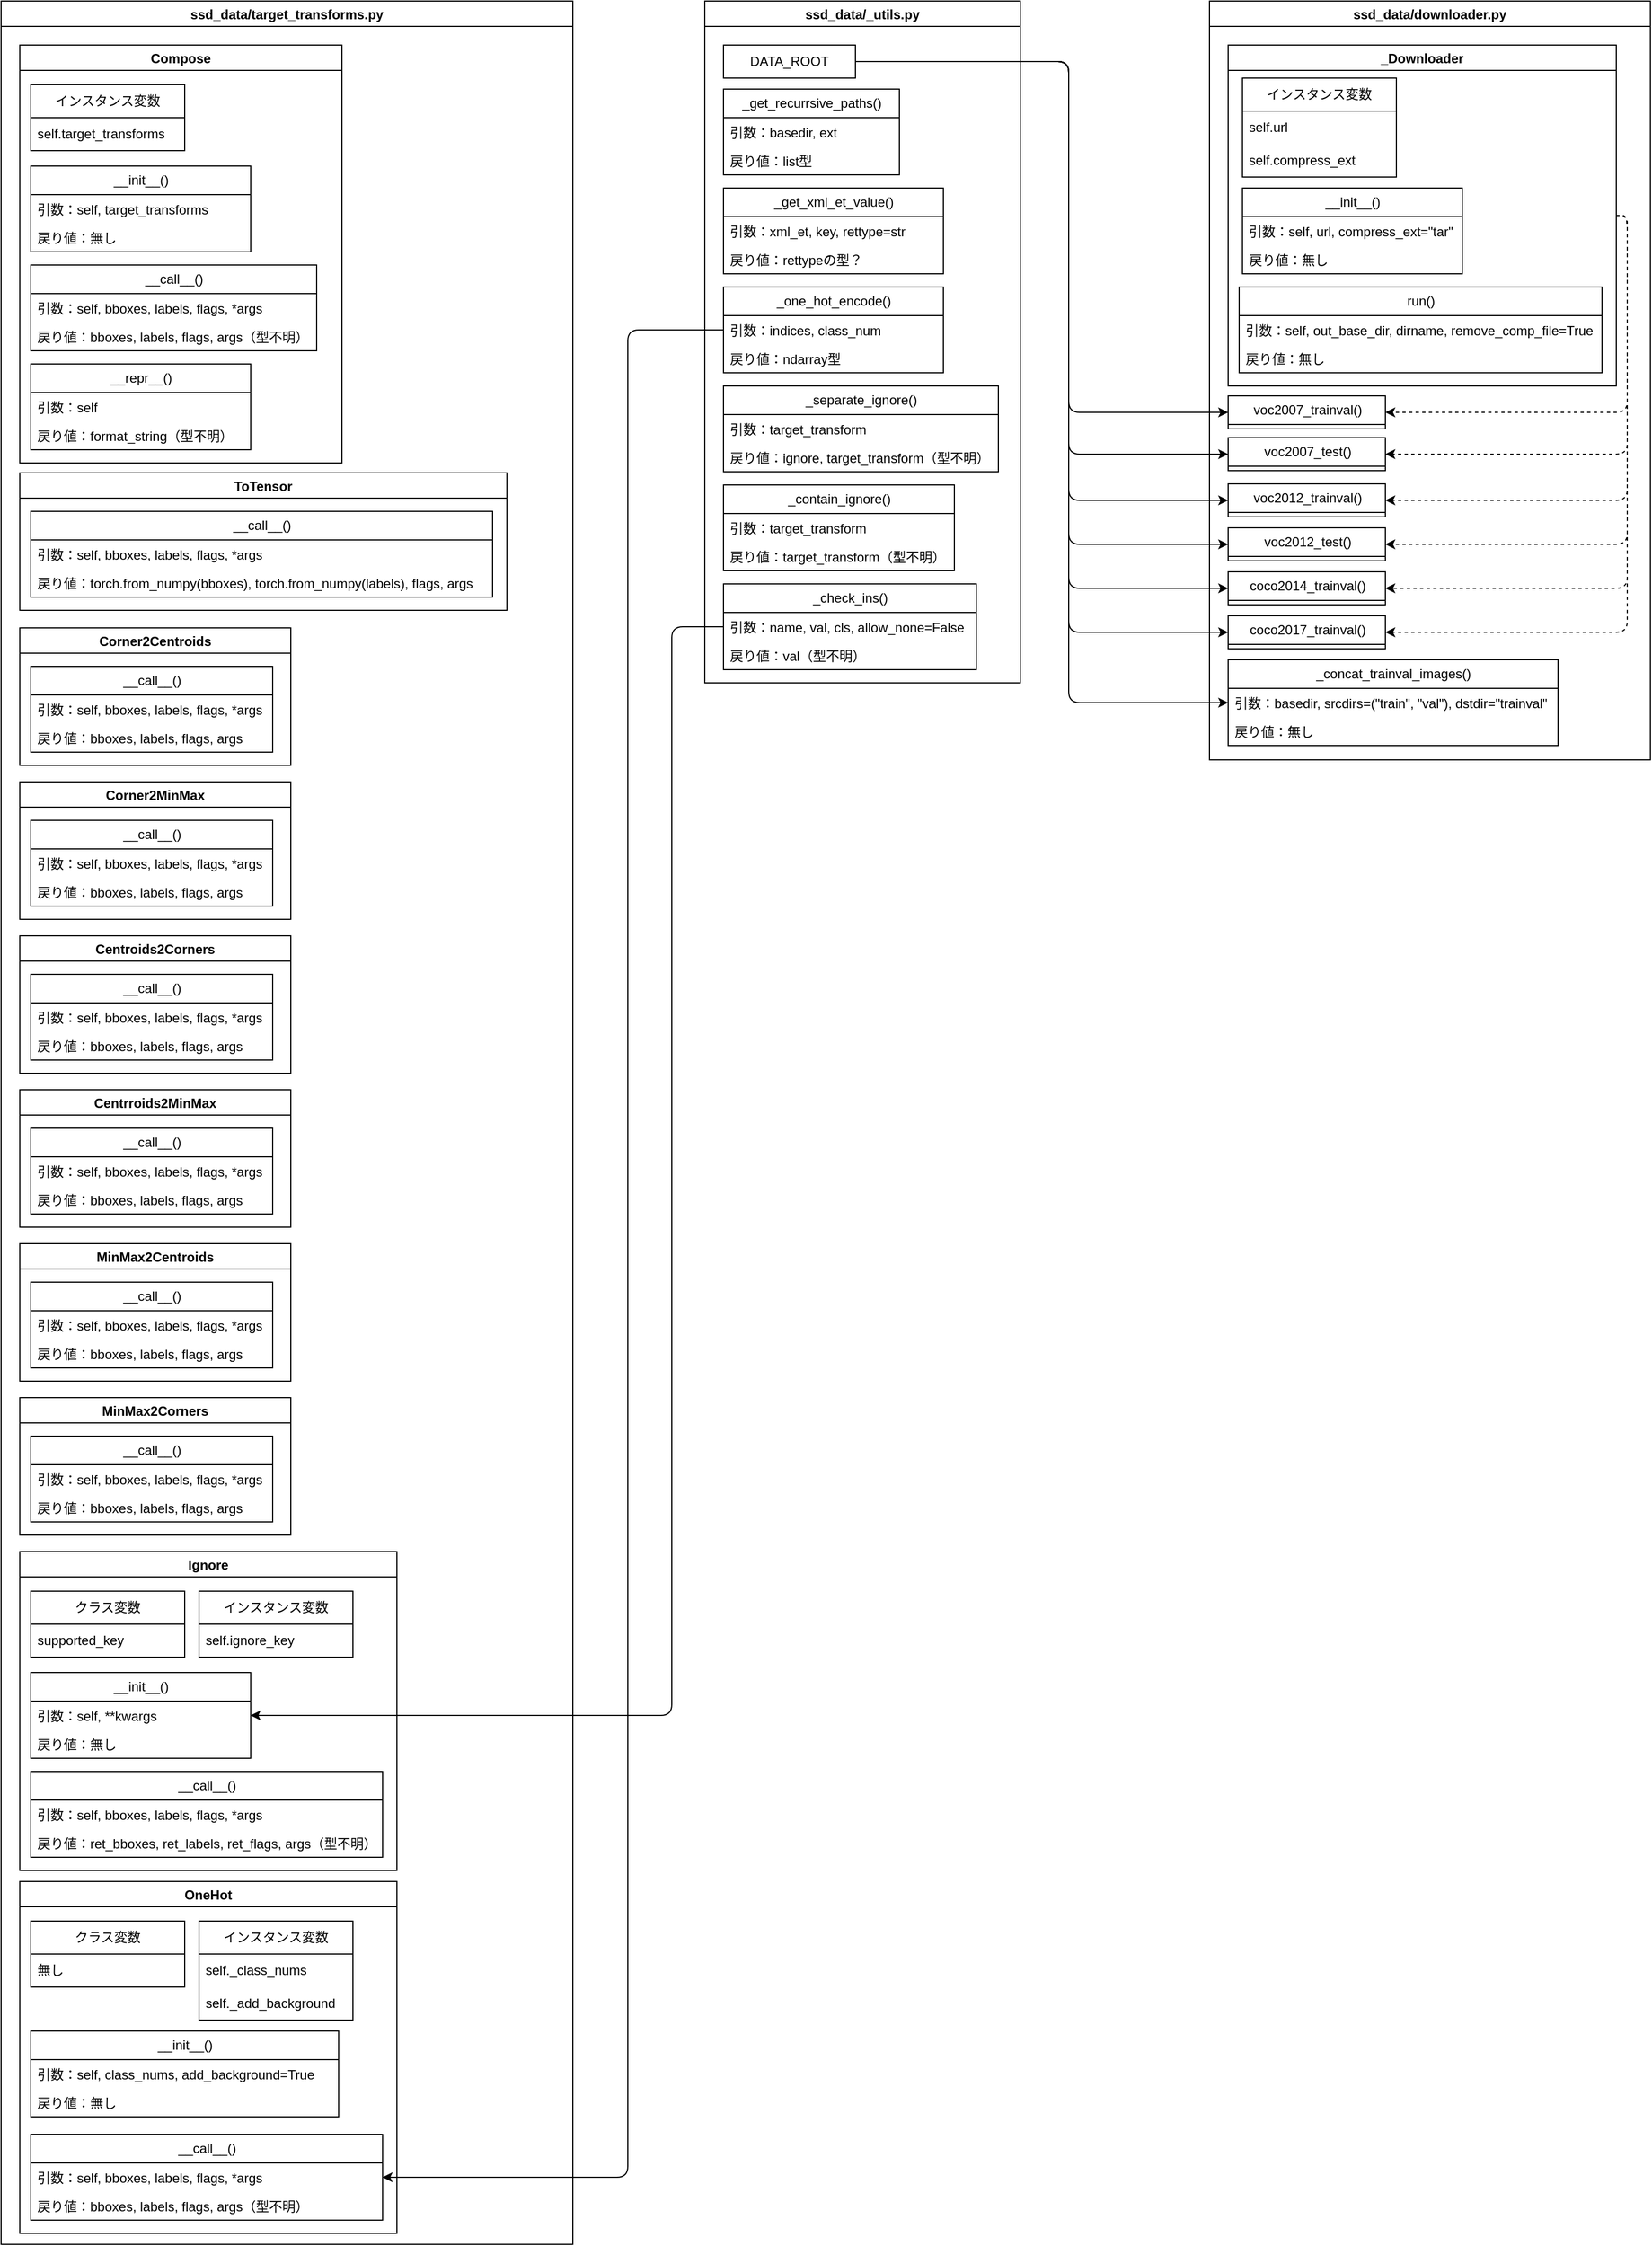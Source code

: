 <mxfile>
    <diagram id="M_tZ1sNpKZ7psepA_V3U" name="ページ1">
        <mxGraphModel dx="4055" dy="2258" grid="1" gridSize="10" guides="1" tooltips="1" connect="1" arrows="1" fold="1" page="0" pageScale="1" pageWidth="827" pageHeight="1169" math="0" shadow="0">
            <root>
                <mxCell id="0"/>
                <mxCell id="1" parent="0"/>
                <mxCell id="56" value="ssd_data/_utils.py" style="swimlane;" parent="1" vertex="1">
                    <mxGeometry x="-640" y="30" width="287" height="620" as="geometry"/>
                </mxCell>
                <mxCell id="64" value="DATA_ROOT" style="rounded=0;whiteSpace=wrap;html=1;" parent="56" vertex="1">
                    <mxGeometry x="17" y="40" width="120" height="30" as="geometry"/>
                </mxCell>
                <mxCell id="58" value="_get_recurrsive_paths()" style="swimlane;fontStyle=0;childLayout=stackLayout;horizontal=1;startSize=26;fillColor=none;horizontalStack=0;resizeParent=1;resizeParentMax=0;resizeLast=0;collapsible=1;marginBottom=0;html=1;" parent="56" vertex="1">
                    <mxGeometry x="17" y="80" width="160" height="78" as="geometry"/>
                </mxCell>
                <mxCell id="59" value="引数：basedir, ext" style="text;strokeColor=none;fillColor=none;align=left;verticalAlign=top;spacingLeft=4;spacingRight=4;overflow=hidden;rotatable=0;points=[[0,0.5],[1,0.5]];portConstraint=eastwest;whiteSpace=wrap;html=1;" parent="58" vertex="1">
                    <mxGeometry y="26" width="160" height="26" as="geometry"/>
                </mxCell>
                <mxCell id="60" value="戻り値：list型" style="text;strokeColor=none;fillColor=none;align=left;verticalAlign=top;spacingLeft=4;spacingRight=4;overflow=hidden;rotatable=0;points=[[0,0.5],[1,0.5]];portConstraint=eastwest;whiteSpace=wrap;html=1;" parent="58" vertex="1">
                    <mxGeometry y="52" width="160" height="26" as="geometry"/>
                </mxCell>
                <mxCell id="65" value="_get_xml_et_value()" style="swimlane;fontStyle=0;childLayout=stackLayout;horizontal=1;startSize=26;fillColor=none;horizontalStack=0;resizeParent=1;resizeParentMax=0;resizeLast=0;collapsible=1;marginBottom=0;html=1;" parent="56" vertex="1">
                    <mxGeometry x="17" y="170" width="200" height="78" as="geometry"/>
                </mxCell>
                <mxCell id="66" value="引数：xml_et, key, rettype=str" style="text;strokeColor=none;fillColor=none;align=left;verticalAlign=top;spacingLeft=4;spacingRight=4;overflow=hidden;rotatable=0;points=[[0,0.5],[1,0.5]];portConstraint=eastwest;whiteSpace=wrap;html=1;" parent="65" vertex="1">
                    <mxGeometry y="26" width="200" height="26" as="geometry"/>
                </mxCell>
                <mxCell id="67" value="戻り値：rettypeの型？" style="text;strokeColor=none;fillColor=none;align=left;verticalAlign=top;spacingLeft=4;spacingRight=4;overflow=hidden;rotatable=0;points=[[0,0.5],[1,0.5]];portConstraint=eastwest;whiteSpace=wrap;html=1;" parent="65" vertex="1">
                    <mxGeometry y="52" width="200" height="26" as="geometry"/>
                </mxCell>
                <mxCell id="68" value="_one_hot_encode()" style="swimlane;fontStyle=0;childLayout=stackLayout;horizontal=1;startSize=26;fillColor=none;horizontalStack=0;resizeParent=1;resizeParentMax=0;resizeLast=0;collapsible=1;marginBottom=0;html=1;" parent="56" vertex="1">
                    <mxGeometry x="17" y="260" width="200" height="78" as="geometry"/>
                </mxCell>
                <mxCell id="69" value="引数：indices, class_num" style="text;strokeColor=none;fillColor=none;align=left;verticalAlign=top;spacingLeft=4;spacingRight=4;overflow=hidden;rotatable=0;points=[[0,0.5],[1,0.5]];portConstraint=eastwest;whiteSpace=wrap;html=1;" parent="68" vertex="1">
                    <mxGeometry y="26" width="200" height="26" as="geometry"/>
                </mxCell>
                <mxCell id="70" value="戻り値：ndarray型" style="text;strokeColor=none;fillColor=none;align=left;verticalAlign=top;spacingLeft=4;spacingRight=4;overflow=hidden;rotatable=0;points=[[0,0.5],[1,0.5]];portConstraint=eastwest;whiteSpace=wrap;html=1;" parent="68" vertex="1">
                    <mxGeometry y="52" width="200" height="26" as="geometry"/>
                </mxCell>
                <mxCell id="71" value="_separate_ignore()" style="swimlane;fontStyle=0;childLayout=stackLayout;horizontal=1;startSize=26;fillColor=none;horizontalStack=0;resizeParent=1;resizeParentMax=0;resizeLast=0;collapsible=1;marginBottom=0;html=1;" parent="56" vertex="1">
                    <mxGeometry x="17" y="350" width="250" height="78" as="geometry"/>
                </mxCell>
                <mxCell id="72" value="引数：target_transform" style="text;strokeColor=none;fillColor=none;align=left;verticalAlign=top;spacingLeft=4;spacingRight=4;overflow=hidden;rotatable=0;points=[[0,0.5],[1,0.5]];portConstraint=eastwest;whiteSpace=wrap;html=1;" parent="71" vertex="1">
                    <mxGeometry y="26" width="250" height="26" as="geometry"/>
                </mxCell>
                <mxCell id="73" value="戻り値：ignore, target_transform（型不明）" style="text;strokeColor=none;fillColor=none;align=left;verticalAlign=top;spacingLeft=4;spacingRight=4;overflow=hidden;rotatable=0;points=[[0,0.5],[1,0.5]];portConstraint=eastwest;whiteSpace=wrap;html=1;" parent="71" vertex="1">
                    <mxGeometry y="52" width="250" height="26" as="geometry"/>
                </mxCell>
                <mxCell id="74" value="_contain_ignore()" style="swimlane;fontStyle=0;childLayout=stackLayout;horizontal=1;startSize=26;fillColor=none;horizontalStack=0;resizeParent=1;resizeParentMax=0;resizeLast=0;collapsible=1;marginBottom=0;html=1;" parent="56" vertex="1">
                    <mxGeometry x="17" y="440" width="210" height="78" as="geometry"/>
                </mxCell>
                <mxCell id="75" value="引数：target_transform" style="text;strokeColor=none;fillColor=none;align=left;verticalAlign=top;spacingLeft=4;spacingRight=4;overflow=hidden;rotatable=0;points=[[0,0.5],[1,0.5]];portConstraint=eastwest;whiteSpace=wrap;html=1;" parent="74" vertex="1">
                    <mxGeometry y="26" width="210" height="26" as="geometry"/>
                </mxCell>
                <mxCell id="76" value="戻り値：target_transform（型不明）" style="text;strokeColor=none;fillColor=none;align=left;verticalAlign=top;spacingLeft=4;spacingRight=4;overflow=hidden;rotatable=0;points=[[0,0.5],[1,0.5]];portConstraint=eastwest;whiteSpace=wrap;html=1;" parent="74" vertex="1">
                    <mxGeometry y="52" width="210" height="26" as="geometry"/>
                </mxCell>
                <mxCell id="77" value="_check_ins()" style="swimlane;fontStyle=0;childLayout=stackLayout;horizontal=1;startSize=26;fillColor=none;horizontalStack=0;resizeParent=1;resizeParentMax=0;resizeLast=0;collapsible=1;marginBottom=0;html=1;" parent="56" vertex="1">
                    <mxGeometry x="17" y="530" width="230" height="78" as="geometry"/>
                </mxCell>
                <mxCell id="78" value="引数：name, val, cls, allow_none=False" style="text;strokeColor=none;fillColor=none;align=left;verticalAlign=top;spacingLeft=4;spacingRight=4;overflow=hidden;rotatable=0;points=[[0,0.5],[1,0.5]];portConstraint=eastwest;whiteSpace=wrap;html=1;" parent="77" vertex="1">
                    <mxGeometry y="26" width="230" height="26" as="geometry"/>
                </mxCell>
                <mxCell id="79" value="戻り値：val（型不明）" style="text;strokeColor=none;fillColor=none;align=left;verticalAlign=top;spacingLeft=4;spacingRight=4;overflow=hidden;rotatable=0;points=[[0,0.5],[1,0.5]];portConstraint=eastwest;whiteSpace=wrap;html=1;" parent="77" vertex="1">
                    <mxGeometry y="52" width="230" height="26" as="geometry"/>
                </mxCell>
                <mxCell id="251" style="edgeStyle=elbowEdgeStyle;html=1;exitX=0;exitY=0.5;exitDx=0;exitDy=0;entryX=1;entryY=0.5;entryDx=0;entryDy=0;" edge="1" parent="1" source="78" target="226">
                    <mxGeometry relative="1" as="geometry">
                        <Array as="points">
                            <mxPoint x="-670" y="1080"/>
                        </Array>
                    </mxGeometry>
                </mxCell>
                <mxCell id="80" value="ssd_data/downloader.py" style="swimlane;" vertex="1" parent="1">
                    <mxGeometry x="-181" y="30" width="401" height="690" as="geometry"/>
                </mxCell>
                <mxCell id="114" style="edgeStyle=orthogonalEdgeStyle;html=1;exitX=1;exitY=0.5;exitDx=0;exitDy=0;entryX=1;entryY=0.5;entryDx=0;entryDy=0;dashed=1;" edge="1" parent="80" source="81" target="93">
                    <mxGeometry relative="1" as="geometry"/>
                </mxCell>
                <mxCell id="120" style="edgeStyle=orthogonalEdgeStyle;html=1;exitX=1;exitY=0.5;exitDx=0;exitDy=0;entryX=1;entryY=0.5;entryDx=0;entryDy=0;dashed=1;" edge="1" parent="80" source="81" target="105">
                    <mxGeometry relative="1" as="geometry"/>
                </mxCell>
                <mxCell id="121" style="edgeStyle=orthogonalEdgeStyle;html=1;exitX=1;exitY=0.5;exitDx=0;exitDy=0;entryX=1;entryY=0.5;entryDx=0;entryDy=0;dashed=1;" edge="1" parent="80" source="81" target="108">
                    <mxGeometry relative="1" as="geometry"/>
                </mxCell>
                <mxCell id="81" value="_Downloader" style="swimlane;" vertex="1" parent="80">
                    <mxGeometry x="17" y="40" width="353" height="310" as="geometry"/>
                </mxCell>
                <mxCell id="82" value="__init__()" style="swimlane;fontStyle=0;childLayout=stackLayout;horizontal=1;startSize=26;fillColor=none;horizontalStack=0;resizeParent=1;resizeParentMax=0;resizeLast=0;collapsible=1;marginBottom=0;html=1;" vertex="1" parent="81">
                    <mxGeometry x="13" y="130" width="200" height="78" as="geometry"/>
                </mxCell>
                <mxCell id="83" value="引数：self, url, compress_ext=&quot;tar&quot;" style="text;strokeColor=none;fillColor=none;align=left;verticalAlign=top;spacingLeft=4;spacingRight=4;overflow=hidden;rotatable=0;points=[[0,0.5],[1,0.5]];portConstraint=eastwest;whiteSpace=wrap;html=1;" vertex="1" parent="82">
                    <mxGeometry y="26" width="200" height="26" as="geometry"/>
                </mxCell>
                <mxCell id="84" value="戻り値：無し" style="text;strokeColor=none;fillColor=none;align=left;verticalAlign=top;spacingLeft=4;spacingRight=4;overflow=hidden;rotatable=0;points=[[0,0.5],[1,0.5]];portConstraint=eastwest;whiteSpace=wrap;html=1;" vertex="1" parent="82">
                    <mxGeometry y="52" width="200" height="26" as="geometry"/>
                </mxCell>
                <mxCell id="85" value="run()" style="swimlane;fontStyle=0;childLayout=stackLayout;horizontal=1;startSize=26;fillColor=none;horizontalStack=0;resizeParent=1;resizeParentMax=0;resizeLast=0;collapsible=1;marginBottom=0;html=1;" vertex="1" parent="81">
                    <mxGeometry x="10" y="220" width="330" height="78" as="geometry"/>
                </mxCell>
                <mxCell id="86" value="引数：self, out_base_dir, dirname, remove_comp_file=True" style="text;strokeColor=none;fillColor=none;align=left;verticalAlign=top;spacingLeft=4;spacingRight=4;overflow=hidden;rotatable=0;points=[[0,0.5],[1,0.5]];portConstraint=eastwest;whiteSpace=wrap;html=1;" vertex="1" parent="85">
                    <mxGeometry y="26" width="330" height="26" as="geometry"/>
                </mxCell>
                <mxCell id="87" value="戻り値：無し" style="text;strokeColor=none;fillColor=none;align=left;verticalAlign=top;spacingLeft=4;spacingRight=4;overflow=hidden;rotatable=0;points=[[0,0.5],[1,0.5]];portConstraint=eastwest;whiteSpace=wrap;html=1;" vertex="1" parent="85">
                    <mxGeometry y="52" width="330" height="26" as="geometry"/>
                </mxCell>
                <mxCell id="168" value="インスタンス変数" style="swimlane;fontStyle=0;childLayout=stackLayout;horizontal=1;startSize=30;horizontalStack=0;resizeParent=1;resizeParentMax=0;resizeLast=0;collapsible=1;marginBottom=0;whiteSpace=wrap;html=1;" vertex="1" parent="81">
                    <mxGeometry x="13" y="30" width="140" height="90" as="geometry"/>
                </mxCell>
                <mxCell id="169" value="self.url" style="text;strokeColor=none;fillColor=none;align=left;verticalAlign=middle;spacingLeft=4;spacingRight=4;overflow=hidden;points=[[0,0.5],[1,0.5]];portConstraint=eastwest;rotatable=0;whiteSpace=wrap;html=1;" vertex="1" parent="168">
                    <mxGeometry y="30" width="140" height="30" as="geometry"/>
                </mxCell>
                <mxCell id="170" value="self.compress_ext" style="text;strokeColor=none;fillColor=none;align=left;verticalAlign=middle;spacingLeft=4;spacingRight=4;overflow=hidden;points=[[0,0.5],[1,0.5]];portConstraint=eastwest;rotatable=0;whiteSpace=wrap;html=1;" vertex="1" parent="168">
                    <mxGeometry y="60" width="140" height="30" as="geometry"/>
                </mxCell>
                <mxCell id="96" value="voc2007_test()" style="swimlane;fontStyle=0;childLayout=stackLayout;horizontal=1;startSize=26;fillColor=none;horizontalStack=0;resizeParent=1;resizeParentMax=0;resizeLast=0;collapsible=1;marginBottom=0;html=1;" vertex="1" collapsed="1" parent="80">
                    <mxGeometry x="17" y="397" width="143" height="30" as="geometry">
                        <mxRectangle x="-413" y="390" width="200" height="78" as="alternateBounds"/>
                    </mxGeometry>
                </mxCell>
                <mxCell id="97" value="引数：無し" style="text;strokeColor=none;fillColor=none;align=left;verticalAlign=top;spacingLeft=4;spacingRight=4;overflow=hidden;rotatable=0;points=[[0,0.5],[1,0.5]];portConstraint=eastwest;whiteSpace=wrap;html=1;" vertex="1" parent="96">
                    <mxGeometry y="26" width="200" height="26" as="geometry"/>
                </mxCell>
                <mxCell id="98" value="戻り値：無し" style="text;strokeColor=none;fillColor=none;align=left;verticalAlign=top;spacingLeft=4;spacingRight=4;overflow=hidden;rotatable=0;points=[[0,0.5],[1,0.5]];portConstraint=eastwest;whiteSpace=wrap;html=1;" vertex="1" parent="96">
                    <mxGeometry y="52" width="200" height="26" as="geometry"/>
                </mxCell>
                <mxCell id="99" value="voc2012_trainval()" style="swimlane;fontStyle=0;childLayout=stackLayout;horizontal=1;startSize=26;fillColor=none;horizontalStack=0;resizeParent=1;resizeParentMax=0;resizeLast=0;collapsible=1;marginBottom=0;html=1;" vertex="1" collapsed="1" parent="80">
                    <mxGeometry x="17" y="439" width="143" height="30" as="geometry">
                        <mxRectangle x="-413" y="390" width="200" height="78" as="alternateBounds"/>
                    </mxGeometry>
                </mxCell>
                <mxCell id="100" value="引数：無し" style="text;strokeColor=none;fillColor=none;align=left;verticalAlign=top;spacingLeft=4;spacingRight=4;overflow=hidden;rotatable=0;points=[[0,0.5],[1,0.5]];portConstraint=eastwest;whiteSpace=wrap;html=1;" vertex="1" parent="99">
                    <mxGeometry y="26" width="200" height="26" as="geometry"/>
                </mxCell>
                <mxCell id="101" value="戻り値：無し" style="text;strokeColor=none;fillColor=none;align=left;verticalAlign=top;spacingLeft=4;spacingRight=4;overflow=hidden;rotatable=0;points=[[0,0.5],[1,0.5]];portConstraint=eastwest;whiteSpace=wrap;html=1;" vertex="1" parent="99">
                    <mxGeometry y="52" width="200" height="26" as="geometry"/>
                </mxCell>
                <mxCell id="102" value="voc2012_test()" style="swimlane;fontStyle=0;childLayout=stackLayout;horizontal=1;startSize=26;fillColor=none;horizontalStack=0;resizeParent=1;resizeParentMax=0;resizeLast=0;collapsible=1;marginBottom=0;html=1;" vertex="1" collapsed="1" parent="80">
                    <mxGeometry x="17" y="479" width="143" height="30" as="geometry">
                        <mxRectangle x="-413" y="390" width="200" height="78" as="alternateBounds"/>
                    </mxGeometry>
                </mxCell>
                <mxCell id="103" value="引数：無し" style="text;strokeColor=none;fillColor=none;align=left;verticalAlign=top;spacingLeft=4;spacingRight=4;overflow=hidden;rotatable=0;points=[[0,0.5],[1,0.5]];portConstraint=eastwest;whiteSpace=wrap;html=1;" vertex="1" parent="102">
                    <mxGeometry y="26" width="200" height="26" as="geometry"/>
                </mxCell>
                <mxCell id="104" value="戻り値：無し" style="text;strokeColor=none;fillColor=none;align=left;verticalAlign=top;spacingLeft=4;spacingRight=4;overflow=hidden;rotatable=0;points=[[0,0.5],[1,0.5]];portConstraint=eastwest;whiteSpace=wrap;html=1;" vertex="1" parent="102">
                    <mxGeometry y="52" width="200" height="26" as="geometry"/>
                </mxCell>
                <mxCell id="105" value="coco2014_trainval()" style="swimlane;fontStyle=0;childLayout=stackLayout;horizontal=1;startSize=26;fillColor=none;horizontalStack=0;resizeParent=1;resizeParentMax=0;resizeLast=0;collapsible=1;marginBottom=0;html=1;" vertex="1" collapsed="1" parent="80">
                    <mxGeometry x="17" y="519" width="143" height="30" as="geometry">
                        <mxRectangle x="-413" y="390" width="200" height="78" as="alternateBounds"/>
                    </mxGeometry>
                </mxCell>
                <mxCell id="106" value="引数：無し" style="text;strokeColor=none;fillColor=none;align=left;verticalAlign=top;spacingLeft=4;spacingRight=4;overflow=hidden;rotatable=0;points=[[0,0.5],[1,0.5]];portConstraint=eastwest;whiteSpace=wrap;html=1;" vertex="1" parent="105">
                    <mxGeometry y="26" width="200" height="26" as="geometry"/>
                </mxCell>
                <mxCell id="107" value="戻り値：無し" style="text;strokeColor=none;fillColor=none;align=left;verticalAlign=top;spacingLeft=4;spacingRight=4;overflow=hidden;rotatable=0;points=[[0,0.5],[1,0.5]];portConstraint=eastwest;whiteSpace=wrap;html=1;" vertex="1" parent="105">
                    <mxGeometry y="52" width="200" height="26" as="geometry"/>
                </mxCell>
                <mxCell id="108" value="coco2017_trainval()" style="swimlane;fontStyle=0;childLayout=stackLayout;horizontal=1;startSize=26;fillColor=none;horizontalStack=0;resizeParent=1;resizeParentMax=0;resizeLast=0;collapsible=1;marginBottom=0;html=1;" vertex="1" collapsed="1" parent="80">
                    <mxGeometry x="17" y="559" width="143" height="30" as="geometry">
                        <mxRectangle x="-413" y="390" width="200" height="78" as="alternateBounds"/>
                    </mxGeometry>
                </mxCell>
                <mxCell id="109" value="引数：無し" style="text;strokeColor=none;fillColor=none;align=left;verticalAlign=top;spacingLeft=4;spacingRight=4;overflow=hidden;rotatable=0;points=[[0,0.5],[1,0.5]];portConstraint=eastwest;whiteSpace=wrap;html=1;" vertex="1" parent="108">
                    <mxGeometry y="26" width="200" height="26" as="geometry"/>
                </mxCell>
                <mxCell id="110" value="戻り値：無し" style="text;strokeColor=none;fillColor=none;align=left;verticalAlign=top;spacingLeft=4;spacingRight=4;overflow=hidden;rotatable=0;points=[[0,0.5],[1,0.5]];portConstraint=eastwest;whiteSpace=wrap;html=1;" vertex="1" parent="108">
                    <mxGeometry y="52" width="200" height="26" as="geometry"/>
                </mxCell>
                <mxCell id="111" value="_concat_trainval_images()" style="swimlane;fontStyle=0;childLayout=stackLayout;horizontal=1;startSize=26;fillColor=none;horizontalStack=0;resizeParent=1;resizeParentMax=0;resizeLast=0;collapsible=1;marginBottom=0;html=1;" vertex="1" parent="80">
                    <mxGeometry x="17" y="599" width="300" height="78" as="geometry">
                        <mxRectangle x="17" y="510" width="143" height="30" as="alternateBounds"/>
                    </mxGeometry>
                </mxCell>
                <mxCell id="112" value="引数：basedir, srcdirs=(&quot;train&quot;, &quot;val&quot;), dstdir=&quot;trainval&quot;" style="text;strokeColor=none;fillColor=none;align=left;verticalAlign=top;spacingLeft=4;spacingRight=4;overflow=hidden;rotatable=0;points=[[0,0.5],[1,0.5]];portConstraint=eastwest;whiteSpace=wrap;html=1;" vertex="1" parent="111">
                    <mxGeometry y="26" width="300" height="26" as="geometry"/>
                </mxCell>
                <mxCell id="113" value="戻り値：無し" style="text;strokeColor=none;fillColor=none;align=left;verticalAlign=top;spacingLeft=4;spacingRight=4;overflow=hidden;rotatable=0;points=[[0,0.5],[1,0.5]];portConstraint=eastwest;whiteSpace=wrap;html=1;" vertex="1" parent="111">
                    <mxGeometry y="52" width="300" height="26" as="geometry"/>
                </mxCell>
                <mxCell id="93" value="voc2007_trainval()" style="swimlane;fontStyle=0;childLayout=stackLayout;horizontal=1;startSize=26;fillColor=none;horizontalStack=0;resizeParent=1;resizeParentMax=0;resizeLast=0;collapsible=1;marginBottom=0;html=1;" vertex="1" collapsed="1" parent="80">
                    <mxGeometry x="17" y="359" width="143" height="30" as="geometry">
                        <mxRectangle x="-413" y="300" width="200" height="78" as="alternateBounds"/>
                    </mxGeometry>
                </mxCell>
                <mxCell id="94" value="引数：無し" style="text;strokeColor=none;fillColor=none;align=left;verticalAlign=top;spacingLeft=4;spacingRight=4;overflow=hidden;rotatable=0;points=[[0,0.5],[1,0.5]];portConstraint=eastwest;whiteSpace=wrap;html=1;" vertex="1" parent="93">
                    <mxGeometry y="26" width="200" height="26" as="geometry"/>
                </mxCell>
                <mxCell id="95" value="戻り値：無し" style="text;strokeColor=none;fillColor=none;align=left;verticalAlign=top;spacingLeft=4;spacingRight=4;overflow=hidden;rotatable=0;points=[[0,0.5],[1,0.5]];portConstraint=eastwest;whiteSpace=wrap;html=1;" vertex="1" parent="93">
                    <mxGeometry y="52" width="200" height="26" as="geometry"/>
                </mxCell>
                <mxCell id="115" style="edgeStyle=orthogonalEdgeStyle;html=1;exitX=1;exitY=0.5;exitDx=0;exitDy=0;entryX=1;entryY=0.5;entryDx=0;entryDy=0;dashed=1;" edge="1" parent="80" source="81" target="96">
                    <mxGeometry relative="1" as="geometry">
                        <mxPoint x="380" y="160" as="sourcePoint"/>
                        <mxPoint x="167" y="295" as="targetPoint"/>
                    </mxGeometry>
                </mxCell>
                <mxCell id="116" style="edgeStyle=orthogonalEdgeStyle;html=1;exitX=1;exitY=0.5;exitDx=0;exitDy=0;entryX=1;entryY=0.5;entryDx=0;entryDy=0;dashed=1;" edge="1" parent="80" source="81" target="99">
                    <mxGeometry relative="1" as="geometry">
                        <mxPoint x="380" y="160" as="sourcePoint"/>
                        <mxPoint x="170" y="333" as="targetPoint"/>
                    </mxGeometry>
                </mxCell>
                <mxCell id="117" style="edgeStyle=orthogonalEdgeStyle;html=1;exitX=1;exitY=0.5;exitDx=0;exitDy=0;entryX=1;entryY=0.5;entryDx=0;entryDy=0;dashed=1;" edge="1" parent="80" source="81" target="102">
                    <mxGeometry relative="1" as="geometry">
                        <mxPoint x="380" y="160" as="sourcePoint"/>
                        <mxPoint x="170" y="375" as="targetPoint"/>
                    </mxGeometry>
                </mxCell>
                <mxCell id="123" style="edgeStyle=elbowEdgeStyle;html=1;exitX=1;exitY=0.5;exitDx=0;exitDy=0;entryX=0;entryY=0.5;entryDx=0;entryDy=0;" edge="1" parent="1" source="64" target="93">
                    <mxGeometry relative="1" as="geometry">
                        <Array as="points">
                            <mxPoint x="-309" y="200"/>
                        </Array>
                    </mxGeometry>
                </mxCell>
                <mxCell id="124" style="edgeStyle=elbowEdgeStyle;html=1;exitX=1;exitY=0.5;exitDx=0;exitDy=0;entryX=0;entryY=0.5;entryDx=0;entryDy=0;" edge="1" parent="1" source="64" target="96">
                    <mxGeometry relative="1" as="geometry">
                        <Array as="points">
                            <mxPoint x="-309" y="240"/>
                        </Array>
                    </mxGeometry>
                </mxCell>
                <mxCell id="125" style="edgeStyle=elbowEdgeStyle;html=1;exitX=1;exitY=0.5;exitDx=0;exitDy=0;entryX=0;entryY=0.5;entryDx=0;entryDy=0;" edge="1" parent="1" source="64" target="99">
                    <mxGeometry relative="1" as="geometry">
                        <Array as="points">
                            <mxPoint x="-309" y="270"/>
                        </Array>
                    </mxGeometry>
                </mxCell>
                <mxCell id="127" style="edgeStyle=elbowEdgeStyle;html=1;exitX=1;exitY=0.5;exitDx=0;exitDy=0;entryX=0;entryY=0.5;entryDx=0;entryDy=0;" edge="1" parent="1" source="64" target="105">
                    <mxGeometry relative="1" as="geometry">
                        <Array as="points">
                            <mxPoint x="-309" y="280"/>
                        </Array>
                    </mxGeometry>
                </mxCell>
                <mxCell id="128" style="edgeStyle=elbowEdgeStyle;html=1;exitX=1;exitY=0.5;exitDx=0;exitDy=0;entryX=0;entryY=0.5;entryDx=0;entryDy=0;" edge="1" parent="1" source="64" target="108">
                    <mxGeometry relative="1" as="geometry">
                        <Array as="points">
                            <mxPoint x="-309" y="320"/>
                        </Array>
                    </mxGeometry>
                </mxCell>
                <mxCell id="129" style="edgeStyle=elbowEdgeStyle;html=1;exitX=1;exitY=0.5;exitDx=0;exitDy=0;entryX=0;entryY=0.5;entryDx=0;entryDy=0;" edge="1" parent="1" source="64" target="112">
                    <mxGeometry relative="1" as="geometry">
                        <Array as="points">
                            <mxPoint x="-309" y="330"/>
                        </Array>
                    </mxGeometry>
                </mxCell>
                <mxCell id="165" value="ssd_data/target_transforms.py" style="swimlane;" vertex="1" parent="1">
                    <mxGeometry x="-1280" y="30" width="520" height="2040" as="geometry"/>
                </mxCell>
                <mxCell id="166" value="Compose" style="swimlane;" vertex="1" parent="165">
                    <mxGeometry x="17" y="40" width="293" height="380" as="geometry"/>
                </mxCell>
                <mxCell id="172" value="__init__()" style="swimlane;fontStyle=0;childLayout=stackLayout;horizontal=1;startSize=26;fillColor=none;horizontalStack=0;resizeParent=1;resizeParentMax=0;resizeLast=0;collapsible=1;marginBottom=0;html=1;" vertex="1" parent="166">
                    <mxGeometry x="10" y="110" width="200" height="78" as="geometry"/>
                </mxCell>
                <mxCell id="173" value="引数：self, target_transforms" style="text;strokeColor=none;fillColor=none;align=left;verticalAlign=top;spacingLeft=4;spacingRight=4;overflow=hidden;rotatable=0;points=[[0,0.5],[1,0.5]];portConstraint=eastwest;whiteSpace=wrap;html=1;" vertex="1" parent="172">
                    <mxGeometry y="26" width="200" height="26" as="geometry"/>
                </mxCell>
                <mxCell id="174" value="戻り値：無し" style="text;strokeColor=none;fillColor=none;align=left;verticalAlign=top;spacingLeft=4;spacingRight=4;overflow=hidden;rotatable=0;points=[[0,0.5],[1,0.5]];portConstraint=eastwest;whiteSpace=wrap;html=1;" vertex="1" parent="172">
                    <mxGeometry y="52" width="200" height="26" as="geometry"/>
                </mxCell>
                <mxCell id="175" value="インスタンス変数" style="swimlane;fontStyle=0;childLayout=stackLayout;horizontal=1;startSize=30;horizontalStack=0;resizeParent=1;resizeParentMax=0;resizeLast=0;collapsible=1;marginBottom=0;whiteSpace=wrap;html=1;" vertex="1" parent="166">
                    <mxGeometry x="10" y="36" width="140" height="60" as="geometry"/>
                </mxCell>
                <mxCell id="176" value="self.target_transforms" style="text;strokeColor=none;fillColor=none;align=left;verticalAlign=middle;spacingLeft=4;spacingRight=4;overflow=hidden;points=[[0,0.5],[1,0.5]];portConstraint=eastwest;rotatable=0;whiteSpace=wrap;html=1;" vertex="1" parent="175">
                    <mxGeometry y="30" width="140" height="30" as="geometry"/>
                </mxCell>
                <mxCell id="182" value="__repr__()" style="swimlane;fontStyle=0;childLayout=stackLayout;horizontal=1;startSize=26;fillColor=none;horizontalStack=0;resizeParent=1;resizeParentMax=0;resizeLast=0;collapsible=1;marginBottom=0;html=1;" vertex="1" parent="166">
                    <mxGeometry x="10" y="290" width="200" height="78" as="geometry"/>
                </mxCell>
                <mxCell id="183" value="引数：self" style="text;strokeColor=none;fillColor=none;align=left;verticalAlign=top;spacingLeft=4;spacingRight=4;overflow=hidden;rotatable=0;points=[[0,0.5],[1,0.5]];portConstraint=eastwest;whiteSpace=wrap;html=1;" vertex="1" parent="182">
                    <mxGeometry y="26" width="200" height="26" as="geometry"/>
                </mxCell>
                <mxCell id="184" value="戻り値：format_string（型不明）" style="text;strokeColor=none;fillColor=none;align=left;verticalAlign=top;spacingLeft=4;spacingRight=4;overflow=hidden;rotatable=0;points=[[0,0.5],[1,0.5]];portConstraint=eastwest;whiteSpace=wrap;html=1;" vertex="1" parent="182">
                    <mxGeometry y="52" width="200" height="26" as="geometry"/>
                </mxCell>
                <mxCell id="179" value="__call__()" style="swimlane;fontStyle=0;childLayout=stackLayout;horizontal=1;startSize=26;fillColor=none;horizontalStack=0;resizeParent=1;resizeParentMax=0;resizeLast=0;collapsible=1;marginBottom=0;html=1;" vertex="1" parent="166">
                    <mxGeometry x="10" y="200" width="260" height="78" as="geometry"/>
                </mxCell>
                <mxCell id="180" value="引数：self, bboxes, labels, flags, *args" style="text;strokeColor=none;fillColor=none;align=left;verticalAlign=top;spacingLeft=4;spacingRight=4;overflow=hidden;rotatable=0;points=[[0,0.5],[1,0.5]];portConstraint=eastwest;whiteSpace=wrap;html=1;" vertex="1" parent="179">
                    <mxGeometry y="26" width="260" height="26" as="geometry"/>
                </mxCell>
                <mxCell id="181" value="戻り値：bboxes, labels, flags, args（型不明）" style="text;strokeColor=none;fillColor=none;align=left;verticalAlign=top;spacingLeft=4;spacingRight=4;overflow=hidden;rotatable=0;points=[[0,0.5],[1,0.5]];portConstraint=eastwest;whiteSpace=wrap;html=1;" vertex="1" parent="179">
                    <mxGeometry y="52" width="260" height="26" as="geometry"/>
                </mxCell>
                <mxCell id="185" value="ToTensor" style="swimlane;" vertex="1" parent="165">
                    <mxGeometry x="17" y="429" width="443" height="125" as="geometry"/>
                </mxCell>
                <mxCell id="186" value="__call__()" style="swimlane;fontStyle=0;childLayout=stackLayout;horizontal=1;startSize=26;fillColor=none;horizontalStack=0;resizeParent=1;resizeParentMax=0;resizeLast=0;collapsible=1;marginBottom=0;html=1;" vertex="1" parent="185">
                    <mxGeometry x="10" y="35" width="420" height="78" as="geometry"/>
                </mxCell>
                <mxCell id="187" value="引数：self, bboxes, labels, flags, *args" style="text;strokeColor=none;fillColor=none;align=left;verticalAlign=top;spacingLeft=4;spacingRight=4;overflow=hidden;rotatable=0;points=[[0,0.5],[1,0.5]];portConstraint=eastwest;whiteSpace=wrap;html=1;" vertex="1" parent="186">
                    <mxGeometry y="26" width="420" height="26" as="geometry"/>
                </mxCell>
                <mxCell id="188" value="戻り値：torch.from_numpy(bboxes), torch.from_numpy(labels), flags, args" style="text;strokeColor=none;fillColor=none;align=left;verticalAlign=top;spacingLeft=4;spacingRight=4;overflow=hidden;rotatable=0;points=[[0,0.5],[1,0.5]];portConstraint=eastwest;whiteSpace=wrap;html=1;" vertex="1" parent="186">
                    <mxGeometry y="52" width="420" height="26" as="geometry"/>
                </mxCell>
                <mxCell id="194" value="Corner2MinMax" style="swimlane;" vertex="1" parent="165">
                    <mxGeometry x="17" y="710" width="246.5" height="125" as="geometry"/>
                </mxCell>
                <mxCell id="195" value="__call__()" style="swimlane;fontStyle=0;childLayout=stackLayout;horizontal=1;startSize=26;fillColor=none;horizontalStack=0;resizeParent=1;resizeParentMax=0;resizeLast=0;collapsible=1;marginBottom=0;html=1;" vertex="1" parent="194">
                    <mxGeometry x="10" y="35" width="220" height="78" as="geometry"/>
                </mxCell>
                <mxCell id="196" value="引数：self, bboxes, labels, flags, *args" style="text;strokeColor=none;fillColor=none;align=left;verticalAlign=top;spacingLeft=4;spacingRight=4;overflow=hidden;rotatable=0;points=[[0,0.5],[1,0.5]];portConstraint=eastwest;whiteSpace=wrap;html=1;" vertex="1" parent="195">
                    <mxGeometry y="26" width="220" height="26" as="geometry"/>
                </mxCell>
                <mxCell id="197" value="戻り値：bboxes, labels, flags, args" style="text;strokeColor=none;fillColor=none;align=left;verticalAlign=top;spacingLeft=4;spacingRight=4;overflow=hidden;rotatable=0;points=[[0,0.5],[1,0.5]];portConstraint=eastwest;whiteSpace=wrap;html=1;" vertex="1" parent="195">
                    <mxGeometry y="52" width="220" height="26" as="geometry"/>
                </mxCell>
                <mxCell id="198" value="Centroids2Corners" style="swimlane;" vertex="1" parent="165">
                    <mxGeometry x="17" y="850" width="246.5" height="125" as="geometry"/>
                </mxCell>
                <mxCell id="199" value="__call__()" style="swimlane;fontStyle=0;childLayout=stackLayout;horizontal=1;startSize=26;fillColor=none;horizontalStack=0;resizeParent=1;resizeParentMax=0;resizeLast=0;collapsible=1;marginBottom=0;html=1;" vertex="1" parent="198">
                    <mxGeometry x="10" y="35" width="220" height="78" as="geometry"/>
                </mxCell>
                <mxCell id="200" value="引数：self, bboxes, labels, flags, *args" style="text;strokeColor=none;fillColor=none;align=left;verticalAlign=top;spacingLeft=4;spacingRight=4;overflow=hidden;rotatable=0;points=[[0,0.5],[1,0.5]];portConstraint=eastwest;whiteSpace=wrap;html=1;" vertex="1" parent="199">
                    <mxGeometry y="26" width="220" height="26" as="geometry"/>
                </mxCell>
                <mxCell id="201" value="戻り値：bboxes, labels, flags, args" style="text;strokeColor=none;fillColor=none;align=left;verticalAlign=top;spacingLeft=4;spacingRight=4;overflow=hidden;rotatable=0;points=[[0,0.5],[1,0.5]];portConstraint=eastwest;whiteSpace=wrap;html=1;" vertex="1" parent="199">
                    <mxGeometry y="52" width="220" height="26" as="geometry"/>
                </mxCell>
                <mxCell id="202" value="Centrroids2MinMax" style="swimlane;" vertex="1" parent="165">
                    <mxGeometry x="17" y="990" width="246.5" height="125" as="geometry"/>
                </mxCell>
                <mxCell id="203" value="__call__()" style="swimlane;fontStyle=0;childLayout=stackLayout;horizontal=1;startSize=26;fillColor=none;horizontalStack=0;resizeParent=1;resizeParentMax=0;resizeLast=0;collapsible=1;marginBottom=0;html=1;" vertex="1" parent="202">
                    <mxGeometry x="10" y="35" width="220" height="78" as="geometry"/>
                </mxCell>
                <mxCell id="204" value="引数：self, bboxes, labels, flags, *args" style="text;strokeColor=none;fillColor=none;align=left;verticalAlign=top;spacingLeft=4;spacingRight=4;overflow=hidden;rotatable=0;points=[[0,0.5],[1,0.5]];portConstraint=eastwest;whiteSpace=wrap;html=1;" vertex="1" parent="203">
                    <mxGeometry y="26" width="220" height="26" as="geometry"/>
                </mxCell>
                <mxCell id="205" value="戻り値：bboxes, labels, flags, args" style="text;strokeColor=none;fillColor=none;align=left;verticalAlign=top;spacingLeft=4;spacingRight=4;overflow=hidden;rotatable=0;points=[[0,0.5],[1,0.5]];portConstraint=eastwest;whiteSpace=wrap;html=1;" vertex="1" parent="203">
                    <mxGeometry y="52" width="220" height="26" as="geometry"/>
                </mxCell>
                <mxCell id="190" value="Corner2Centroids" style="swimlane;" vertex="1" parent="165">
                    <mxGeometry x="17" y="570" width="246.5" height="125" as="geometry"/>
                </mxCell>
                <mxCell id="191" value="__call__()" style="swimlane;fontStyle=0;childLayout=stackLayout;horizontal=1;startSize=26;fillColor=none;horizontalStack=0;resizeParent=1;resizeParentMax=0;resizeLast=0;collapsible=1;marginBottom=0;html=1;" vertex="1" parent="190">
                    <mxGeometry x="10" y="35" width="220" height="78" as="geometry"/>
                </mxCell>
                <mxCell id="192" value="引数：self, bboxes, labels, flags, *args" style="text;strokeColor=none;fillColor=none;align=left;verticalAlign=top;spacingLeft=4;spacingRight=4;overflow=hidden;rotatable=0;points=[[0,0.5],[1,0.5]];portConstraint=eastwest;whiteSpace=wrap;html=1;" vertex="1" parent="191">
                    <mxGeometry y="26" width="220" height="26" as="geometry"/>
                </mxCell>
                <mxCell id="193" value="戻り値：bboxes, labels, flags, args" style="text;strokeColor=none;fillColor=none;align=left;verticalAlign=top;spacingLeft=4;spacingRight=4;overflow=hidden;rotatable=0;points=[[0,0.5],[1,0.5]];portConstraint=eastwest;whiteSpace=wrap;html=1;" vertex="1" parent="191">
                    <mxGeometry y="52" width="220" height="26" as="geometry"/>
                </mxCell>
                <mxCell id="206" value="MinMax2Centroids" style="swimlane;" vertex="1" parent="165">
                    <mxGeometry x="17" y="1130" width="246.5" height="125" as="geometry"/>
                </mxCell>
                <mxCell id="207" value="__call__()" style="swimlane;fontStyle=0;childLayout=stackLayout;horizontal=1;startSize=26;fillColor=none;horizontalStack=0;resizeParent=1;resizeParentMax=0;resizeLast=0;collapsible=1;marginBottom=0;html=1;" vertex="1" parent="206">
                    <mxGeometry x="10" y="35" width="220" height="78" as="geometry"/>
                </mxCell>
                <mxCell id="208" value="引数：self, bboxes, labels, flags, *args" style="text;strokeColor=none;fillColor=none;align=left;verticalAlign=top;spacingLeft=4;spacingRight=4;overflow=hidden;rotatable=0;points=[[0,0.5],[1,0.5]];portConstraint=eastwest;whiteSpace=wrap;html=1;" vertex="1" parent="207">
                    <mxGeometry y="26" width="220" height="26" as="geometry"/>
                </mxCell>
                <mxCell id="209" value="戻り値：bboxes, labels, flags, args" style="text;strokeColor=none;fillColor=none;align=left;verticalAlign=top;spacingLeft=4;spacingRight=4;overflow=hidden;rotatable=0;points=[[0,0.5],[1,0.5]];portConstraint=eastwest;whiteSpace=wrap;html=1;" vertex="1" parent="207">
                    <mxGeometry y="52" width="220" height="26" as="geometry"/>
                </mxCell>
                <mxCell id="210" value="MinMax2Corners" style="swimlane;" vertex="1" parent="165">
                    <mxGeometry x="17" y="1270" width="246.5" height="125" as="geometry"/>
                </mxCell>
                <mxCell id="211" value="__call__()" style="swimlane;fontStyle=0;childLayout=stackLayout;horizontal=1;startSize=26;fillColor=none;horizontalStack=0;resizeParent=1;resizeParentMax=0;resizeLast=0;collapsible=1;marginBottom=0;html=1;" vertex="1" parent="210">
                    <mxGeometry x="10" y="35" width="220" height="78" as="geometry"/>
                </mxCell>
                <mxCell id="212" value="引数：self, bboxes, labels, flags, *args" style="text;strokeColor=none;fillColor=none;align=left;verticalAlign=top;spacingLeft=4;spacingRight=4;overflow=hidden;rotatable=0;points=[[0,0.5],[1,0.5]];portConstraint=eastwest;whiteSpace=wrap;html=1;" vertex="1" parent="211">
                    <mxGeometry y="26" width="220" height="26" as="geometry"/>
                </mxCell>
                <mxCell id="213" value="戻り値：bboxes, labels, flags, args" style="text;strokeColor=none;fillColor=none;align=left;verticalAlign=top;spacingLeft=4;spacingRight=4;overflow=hidden;rotatable=0;points=[[0,0.5],[1,0.5]];portConstraint=eastwest;whiteSpace=wrap;html=1;" vertex="1" parent="211">
                    <mxGeometry y="52" width="220" height="26" as="geometry"/>
                </mxCell>
                <mxCell id="224" value="Ignore" style="swimlane;" vertex="1" parent="165">
                    <mxGeometry x="17" y="1410" width="343" height="290" as="geometry"/>
                </mxCell>
                <mxCell id="225" value="__init__()" style="swimlane;fontStyle=0;childLayout=stackLayout;horizontal=1;startSize=26;fillColor=none;horizontalStack=0;resizeParent=1;resizeParentMax=0;resizeLast=0;collapsible=1;marginBottom=0;html=1;" vertex="1" parent="224">
                    <mxGeometry x="10" y="110" width="200" height="78" as="geometry"/>
                </mxCell>
                <mxCell id="226" value="引数：self, **kwargs" style="text;strokeColor=none;fillColor=none;align=left;verticalAlign=top;spacingLeft=4;spacingRight=4;overflow=hidden;rotatable=0;points=[[0,0.5],[1,0.5]];portConstraint=eastwest;whiteSpace=wrap;html=1;" vertex="1" parent="225">
                    <mxGeometry y="26" width="200" height="26" as="geometry"/>
                </mxCell>
                <mxCell id="227" value="戻り値：無し" style="text;strokeColor=none;fillColor=none;align=left;verticalAlign=top;spacingLeft=4;spacingRight=4;overflow=hidden;rotatable=0;points=[[0,0.5],[1,0.5]];portConstraint=eastwest;whiteSpace=wrap;html=1;" vertex="1" parent="225">
                    <mxGeometry y="52" width="200" height="26" as="geometry"/>
                </mxCell>
                <mxCell id="228" value="クラス変数" style="swimlane;fontStyle=0;childLayout=stackLayout;horizontal=1;startSize=30;horizontalStack=0;resizeParent=1;resizeParentMax=0;resizeLast=0;collapsible=1;marginBottom=0;whiteSpace=wrap;html=1;" vertex="1" parent="224">
                    <mxGeometry x="10" y="36" width="140" height="60" as="geometry"/>
                </mxCell>
                <mxCell id="229" value="supported_key" style="text;strokeColor=none;fillColor=none;align=left;verticalAlign=middle;spacingLeft=4;spacingRight=4;overflow=hidden;points=[[0,0.5],[1,0.5]];portConstraint=eastwest;rotatable=0;whiteSpace=wrap;html=1;" vertex="1" parent="228">
                    <mxGeometry y="30" width="140" height="30" as="geometry"/>
                </mxCell>
                <mxCell id="233" value="__call__()" style="swimlane;fontStyle=0;childLayout=stackLayout;horizontal=1;startSize=26;fillColor=none;horizontalStack=0;resizeParent=1;resizeParentMax=0;resizeLast=0;collapsible=1;marginBottom=0;html=1;" vertex="1" parent="224">
                    <mxGeometry x="10" y="200" width="320" height="78" as="geometry"/>
                </mxCell>
                <mxCell id="234" value="引数：self, bboxes, labels, flags, *args" style="text;strokeColor=none;fillColor=none;align=left;verticalAlign=top;spacingLeft=4;spacingRight=4;overflow=hidden;rotatable=0;points=[[0,0.5],[1,0.5]];portConstraint=eastwest;whiteSpace=wrap;html=1;" vertex="1" parent="233">
                    <mxGeometry y="26" width="320" height="26" as="geometry"/>
                </mxCell>
                <mxCell id="235" value="戻り値：ret_bboxes, ret_labels, ret_flags, args（型不明）" style="text;strokeColor=none;fillColor=none;align=left;verticalAlign=top;spacingLeft=4;spacingRight=4;overflow=hidden;rotatable=0;points=[[0,0.5],[1,0.5]];portConstraint=eastwest;whiteSpace=wrap;html=1;" vertex="1" parent="233">
                    <mxGeometry y="52" width="320" height="26" as="geometry"/>
                </mxCell>
                <mxCell id="236" value="インスタンス変数" style="swimlane;fontStyle=0;childLayout=stackLayout;horizontal=1;startSize=30;horizontalStack=0;resizeParent=1;resizeParentMax=0;resizeLast=0;collapsible=1;marginBottom=0;whiteSpace=wrap;html=1;" vertex="1" parent="224">
                    <mxGeometry x="163" y="36" width="140" height="60" as="geometry"/>
                </mxCell>
                <mxCell id="237" value="self.ignore_key" style="text;strokeColor=none;fillColor=none;align=left;verticalAlign=middle;spacingLeft=4;spacingRight=4;overflow=hidden;points=[[0,0.5],[1,0.5]];portConstraint=eastwest;rotatable=0;whiteSpace=wrap;html=1;" vertex="1" parent="236">
                    <mxGeometry y="30" width="140" height="30" as="geometry"/>
                </mxCell>
                <mxCell id="238" value="OneHot" style="swimlane;startSize=23;" vertex="1" parent="165">
                    <mxGeometry x="17" y="1710" width="343" height="320" as="geometry"/>
                </mxCell>
                <mxCell id="239" value="__init__()" style="swimlane;fontStyle=0;childLayout=stackLayout;horizontal=1;startSize=26;fillColor=none;horizontalStack=0;resizeParent=1;resizeParentMax=0;resizeLast=0;collapsible=1;marginBottom=0;html=1;" vertex="1" parent="238">
                    <mxGeometry x="10" y="136" width="280" height="78" as="geometry"/>
                </mxCell>
                <mxCell id="240" value="引数：self, class_nums, add_background=True" style="text;strokeColor=none;fillColor=none;align=left;verticalAlign=top;spacingLeft=4;spacingRight=4;overflow=hidden;rotatable=0;points=[[0,0.5],[1,0.5]];portConstraint=eastwest;whiteSpace=wrap;html=1;" vertex="1" parent="239">
                    <mxGeometry y="26" width="280" height="26" as="geometry"/>
                </mxCell>
                <mxCell id="241" value="戻り値：無し" style="text;strokeColor=none;fillColor=none;align=left;verticalAlign=top;spacingLeft=4;spacingRight=4;overflow=hidden;rotatable=0;points=[[0,0.5],[1,0.5]];portConstraint=eastwest;whiteSpace=wrap;html=1;" vertex="1" parent="239">
                    <mxGeometry y="52" width="280" height="26" as="geometry"/>
                </mxCell>
                <mxCell id="242" value="クラス変数" style="swimlane;fontStyle=0;childLayout=stackLayout;horizontal=1;startSize=30;horizontalStack=0;resizeParent=1;resizeParentMax=0;resizeLast=0;collapsible=1;marginBottom=0;whiteSpace=wrap;html=1;" vertex="1" parent="238">
                    <mxGeometry x="10" y="36" width="140" height="60" as="geometry"/>
                </mxCell>
                <mxCell id="243" value="無し" style="text;strokeColor=none;fillColor=none;align=left;verticalAlign=middle;spacingLeft=4;spacingRight=4;overflow=hidden;points=[[0,0.5],[1,0.5]];portConstraint=eastwest;rotatable=0;whiteSpace=wrap;html=1;" vertex="1" parent="242">
                    <mxGeometry y="30" width="140" height="30" as="geometry"/>
                </mxCell>
                <mxCell id="244" value="__call__()" style="swimlane;fontStyle=0;childLayout=stackLayout;horizontal=1;startSize=26;fillColor=none;horizontalStack=0;resizeParent=1;resizeParentMax=0;resizeLast=0;collapsible=1;marginBottom=0;html=1;" vertex="1" parent="238">
                    <mxGeometry x="10" y="230" width="320" height="78" as="geometry"/>
                </mxCell>
                <mxCell id="245" value="引数：self, bboxes, labels, flags, *args" style="text;strokeColor=none;fillColor=none;align=left;verticalAlign=top;spacingLeft=4;spacingRight=4;overflow=hidden;rotatable=0;points=[[0,0.5],[1,0.5]];portConstraint=eastwest;whiteSpace=wrap;html=1;" vertex="1" parent="244">
                    <mxGeometry y="26" width="320" height="26" as="geometry"/>
                </mxCell>
                <mxCell id="246" value="戻り値：bboxes, labels, flags, args（型不明）" style="text;strokeColor=none;fillColor=none;align=left;verticalAlign=top;spacingLeft=4;spacingRight=4;overflow=hidden;rotatable=0;points=[[0,0.5],[1,0.5]];portConstraint=eastwest;whiteSpace=wrap;html=1;" vertex="1" parent="244">
                    <mxGeometry y="52" width="320" height="26" as="geometry"/>
                </mxCell>
                <mxCell id="247" value="インスタンス変数" style="swimlane;fontStyle=0;childLayout=stackLayout;horizontal=1;startSize=30;horizontalStack=0;resizeParent=1;resizeParentMax=0;resizeLast=0;collapsible=1;marginBottom=0;whiteSpace=wrap;html=1;" vertex="1" parent="238">
                    <mxGeometry x="163" y="36" width="140" height="90" as="geometry"/>
                </mxCell>
                <mxCell id="248" value="self._class_nums" style="text;strokeColor=none;fillColor=none;align=left;verticalAlign=middle;spacingLeft=4;spacingRight=4;overflow=hidden;points=[[0,0.5],[1,0.5]];portConstraint=eastwest;rotatable=0;whiteSpace=wrap;html=1;" vertex="1" parent="247">
                    <mxGeometry y="30" width="140" height="30" as="geometry"/>
                </mxCell>
                <mxCell id="249" value="self._add_background" style="text;strokeColor=none;fillColor=none;align=left;verticalAlign=middle;spacingLeft=4;spacingRight=4;overflow=hidden;points=[[0,0.5],[1,0.5]];portConstraint=eastwest;rotatable=0;whiteSpace=wrap;html=1;" vertex="1" parent="247">
                    <mxGeometry y="60" width="140" height="30" as="geometry"/>
                </mxCell>
                <mxCell id="167" style="edgeStyle=elbowEdgeStyle;html=1;exitX=1;exitY=0.5;exitDx=0;exitDy=0;entryX=0;entryY=0.5;entryDx=0;entryDy=0;" edge="1" parent="1" source="64" target="102">
                    <mxGeometry relative="1" as="geometry">
                        <Array as="points">
                            <mxPoint x="-309" y="270"/>
                        </Array>
                    </mxGeometry>
                </mxCell>
                <mxCell id="250" style="edgeStyle=elbowEdgeStyle;html=1;exitX=0;exitY=0.5;exitDx=0;exitDy=0;entryX=1;entryY=0.5;entryDx=0;entryDy=0;" edge="1" parent="1" source="69" target="245">
                    <mxGeometry relative="1" as="geometry">
                        <mxPoint x="-930" y="2020" as="targetPoint"/>
                        <Array as="points">
                            <mxPoint x="-710" y="1150"/>
                        </Array>
                    </mxGeometry>
                </mxCell>
            </root>
        </mxGraphModel>
    </diagram>
</mxfile>